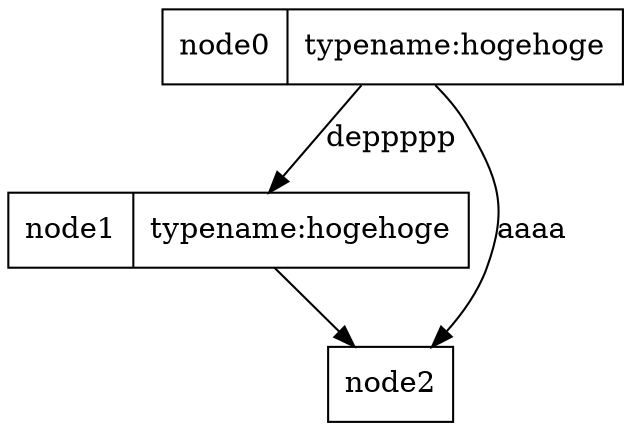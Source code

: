 digraph G {
  node [shape = record];
  node0 [label = "<f0> node0 | <f1> typename:hogehoge"];
  node0 -> node1 [label="deppppp"];
  node0 -> node2 [label="aaaa"];
  node1 [label = "<f0> node1 | <f1> typename:hogehoge"];
  node1 -> node2;
}
